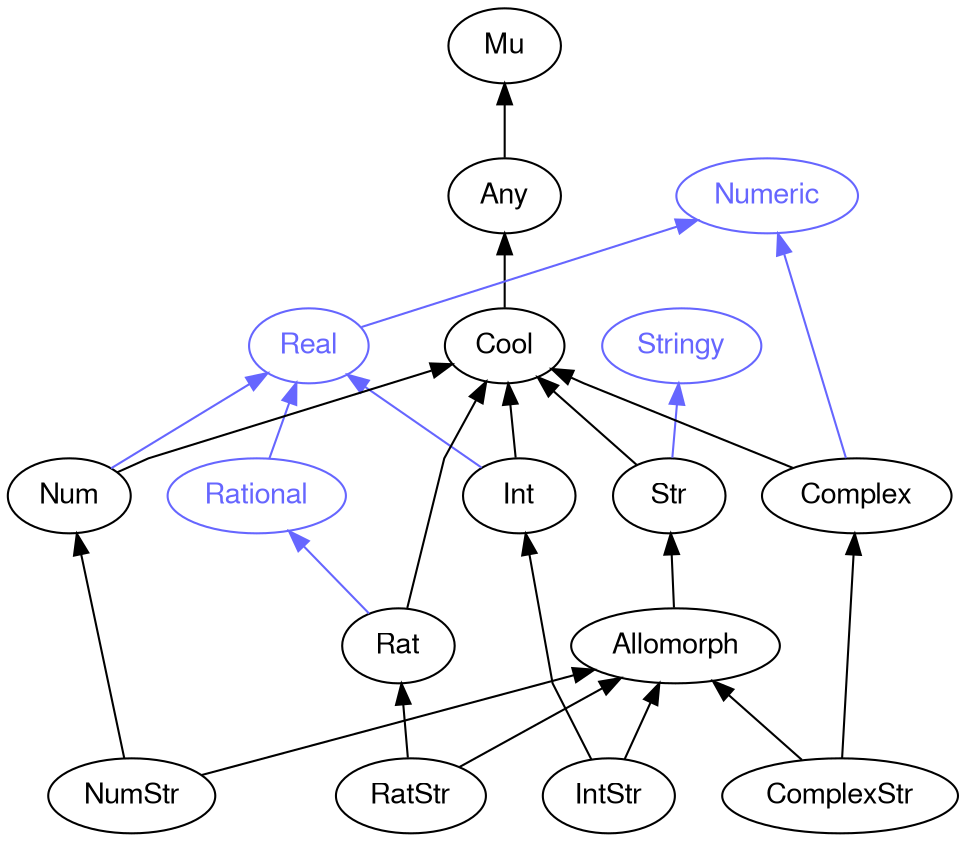 digraph "perl6-type-graph" {
    rankdir=BT;
    splines=polyline;
    overlap=false; 
    graph [truecolor=true bgcolor="#FFFFFF"];
    // Types
    "Allomorph" [color="#000000", fontcolor="#000000", href="/type/Allomorph", fontname="FreeSans"];
    "Mu" [color="#000000", fontcolor="#000000", href="/type/Mu", fontname="FreeSans"];
    "Any" [color="#000000", fontcolor="#000000", href="/type/Any", fontname="FreeSans"];
    "Cool" [color="#000000", fontcolor="#000000", href="/type/Cool", fontname="FreeSans"];
    "Stringy" [color="#6666FF", fontcolor="#6666FF", href="/type/Stringy", fontname="FreeSans"];
    "Str" [color="#000000", fontcolor="#000000", href="/type/Str", fontname="FreeSans"];
    "Numeric" [color="#6666FF", fontcolor="#6666FF", href="/type/Numeric", fontname="FreeSans"];
    "Complex" [color="#000000", fontcolor="#000000", href="/type/Complex", fontname="FreeSans"];
    "ComplexStr" [color="#000000", fontcolor="#000000", href="/type/ComplexStr", fontname="FreeSans"];
    "Real" [color="#6666FF", fontcolor="#6666FF", href="/type/Real", fontname="FreeSans"];
    "Int" [color="#000000", fontcolor="#000000", href="/type/Int", fontname="FreeSans"];
    "IntStr" [color="#000000", fontcolor="#000000", href="/type/IntStr", fontname="FreeSans"];
    "Rational" [color="#6666FF", fontcolor="#6666FF", href="/type/Rational", fontname="FreeSans"];
    "Rat" [color="#000000", fontcolor="#000000", href="/type/Rat", fontname="FreeSans"];
    "RatStr" [color="#000000", fontcolor="#000000", href="/type/RatStr", fontname="FreeSans"];
    "Num" [color="#000000", fontcolor="#000000", href="/type/Num", fontname="FreeSans"];
    "NumStr" [color="#000000", fontcolor="#000000", href="/type/NumStr", fontname="FreeSans"];

    // Superclasses
    "Allomorph" -> "Str" [color="#000000"];
    "Any" -> "Mu" [color="#000000"];
    "Cool" -> "Any" [color="#000000"];
    "Str" -> "Cool" [color="#000000"];
    "Complex" -> "Cool" [color="#000000"];
    "ComplexStr" -> "Allomorph" [color="#000000"];
    "ComplexStr" -> "Complex" [color="#000000"];
    "Int" -> "Cool" [color="#000000"];
    "IntStr" -> "Allomorph" [color="#000000"];
    "IntStr" -> "Int" [color="#000000"];
    "Rat" -> "Cool" [color="#000000"];
    "RatStr" -> "Allomorph" [color="#000000"];
    "RatStr" -> "Rat" [color="#000000"];
    "Num" -> "Cool" [color="#000000"];
    "NumStr" -> "Allomorph" [color="#000000"];
    "NumStr" -> "Num" [color="#000000"];

    // Roles
    "Str" -> "Stringy" [color="#6666FF"];
    "Complex" -> "Numeric" [color="#6666FF"];
    "Real" -> "Numeric" [color="#6666FF"];
    "Int" -> "Real" [color="#6666FF"];
    "Rational" -> "Real" [color="#6666FF"];
    "Rat" -> "Rational" [color="#6666FF"];
    "Num" -> "Real" [color="#6666FF"];
}
